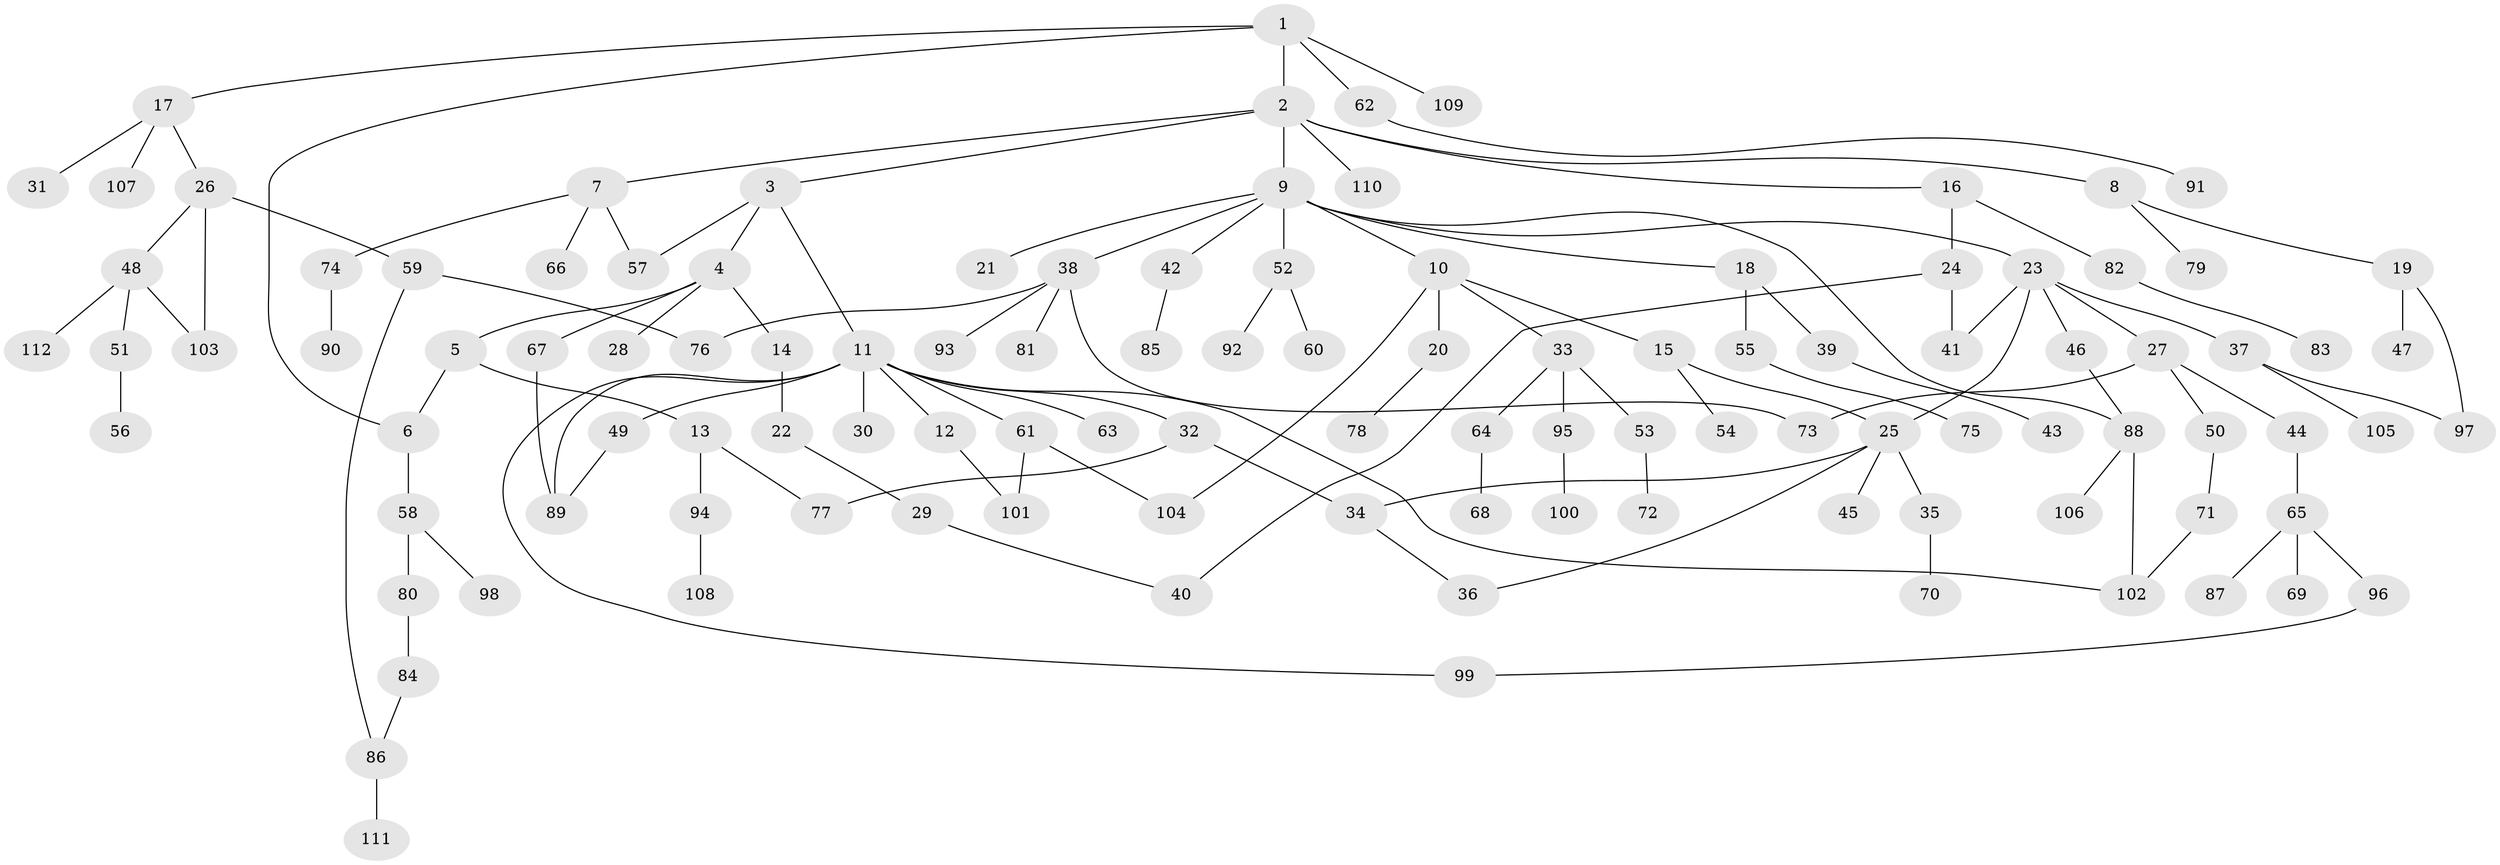 // coarse degree distribution, {4: 0.1111111111111111, 2: 0.35555555555555557, 3: 0.15555555555555556, 1: 0.26666666666666666, 6: 0.044444444444444446, 7: 0.044444444444444446, 5: 0.022222222222222223}
// Generated by graph-tools (version 1.1) at 2025/35/03/04/25 23:35:59]
// undirected, 112 vertices, 132 edges
graph export_dot {
  node [color=gray90,style=filled];
  1;
  2;
  3;
  4;
  5;
  6;
  7;
  8;
  9;
  10;
  11;
  12;
  13;
  14;
  15;
  16;
  17;
  18;
  19;
  20;
  21;
  22;
  23;
  24;
  25;
  26;
  27;
  28;
  29;
  30;
  31;
  32;
  33;
  34;
  35;
  36;
  37;
  38;
  39;
  40;
  41;
  42;
  43;
  44;
  45;
  46;
  47;
  48;
  49;
  50;
  51;
  52;
  53;
  54;
  55;
  56;
  57;
  58;
  59;
  60;
  61;
  62;
  63;
  64;
  65;
  66;
  67;
  68;
  69;
  70;
  71;
  72;
  73;
  74;
  75;
  76;
  77;
  78;
  79;
  80;
  81;
  82;
  83;
  84;
  85;
  86;
  87;
  88;
  89;
  90;
  91;
  92;
  93;
  94;
  95;
  96;
  97;
  98;
  99;
  100;
  101;
  102;
  103;
  104;
  105;
  106;
  107;
  108;
  109;
  110;
  111;
  112;
  1 -- 2;
  1 -- 6;
  1 -- 17;
  1 -- 62;
  1 -- 109;
  2 -- 3;
  2 -- 7;
  2 -- 8;
  2 -- 9;
  2 -- 16;
  2 -- 110;
  3 -- 4;
  3 -- 11;
  3 -- 57;
  4 -- 5;
  4 -- 14;
  4 -- 28;
  4 -- 67;
  5 -- 13;
  5 -- 6;
  6 -- 58;
  7 -- 66;
  7 -- 74;
  7 -- 57;
  8 -- 19;
  8 -- 79;
  9 -- 10;
  9 -- 18;
  9 -- 21;
  9 -- 23;
  9 -- 38;
  9 -- 42;
  9 -- 52;
  9 -- 88;
  10 -- 15;
  10 -- 20;
  10 -- 33;
  10 -- 104;
  11 -- 12;
  11 -- 30;
  11 -- 32;
  11 -- 49;
  11 -- 61;
  11 -- 63;
  11 -- 99;
  11 -- 102;
  11 -- 89;
  12 -- 101;
  13 -- 94;
  13 -- 77;
  14 -- 22;
  15 -- 54;
  15 -- 25;
  16 -- 24;
  16 -- 82;
  17 -- 26;
  17 -- 31;
  17 -- 107;
  18 -- 39;
  18 -- 55;
  19 -- 47;
  19 -- 97;
  20 -- 78;
  22 -- 29;
  23 -- 25;
  23 -- 27;
  23 -- 37;
  23 -- 46;
  23 -- 41;
  24 -- 40;
  24 -- 41;
  25 -- 35;
  25 -- 36;
  25 -- 45;
  25 -- 34;
  26 -- 48;
  26 -- 59;
  26 -- 103;
  27 -- 44;
  27 -- 50;
  27 -- 73;
  29 -- 40;
  32 -- 34;
  32 -- 77;
  33 -- 53;
  33 -- 64;
  33 -- 95;
  34 -- 36;
  35 -- 70;
  37 -- 105;
  37 -- 97;
  38 -- 76;
  38 -- 81;
  38 -- 93;
  38 -- 73;
  39 -- 43;
  42 -- 85;
  44 -- 65;
  46 -- 88;
  48 -- 51;
  48 -- 112;
  48 -- 103;
  49 -- 89;
  50 -- 71;
  51 -- 56;
  52 -- 60;
  52 -- 92;
  53 -- 72;
  55 -- 75;
  58 -- 80;
  58 -- 98;
  59 -- 86;
  59 -- 76;
  61 -- 104;
  61 -- 101;
  62 -- 91;
  64 -- 68;
  65 -- 69;
  65 -- 87;
  65 -- 96;
  67 -- 89;
  71 -- 102;
  74 -- 90;
  80 -- 84;
  82 -- 83;
  84 -- 86;
  86 -- 111;
  88 -- 106;
  88 -- 102;
  94 -- 108;
  95 -- 100;
  96 -- 99;
}
